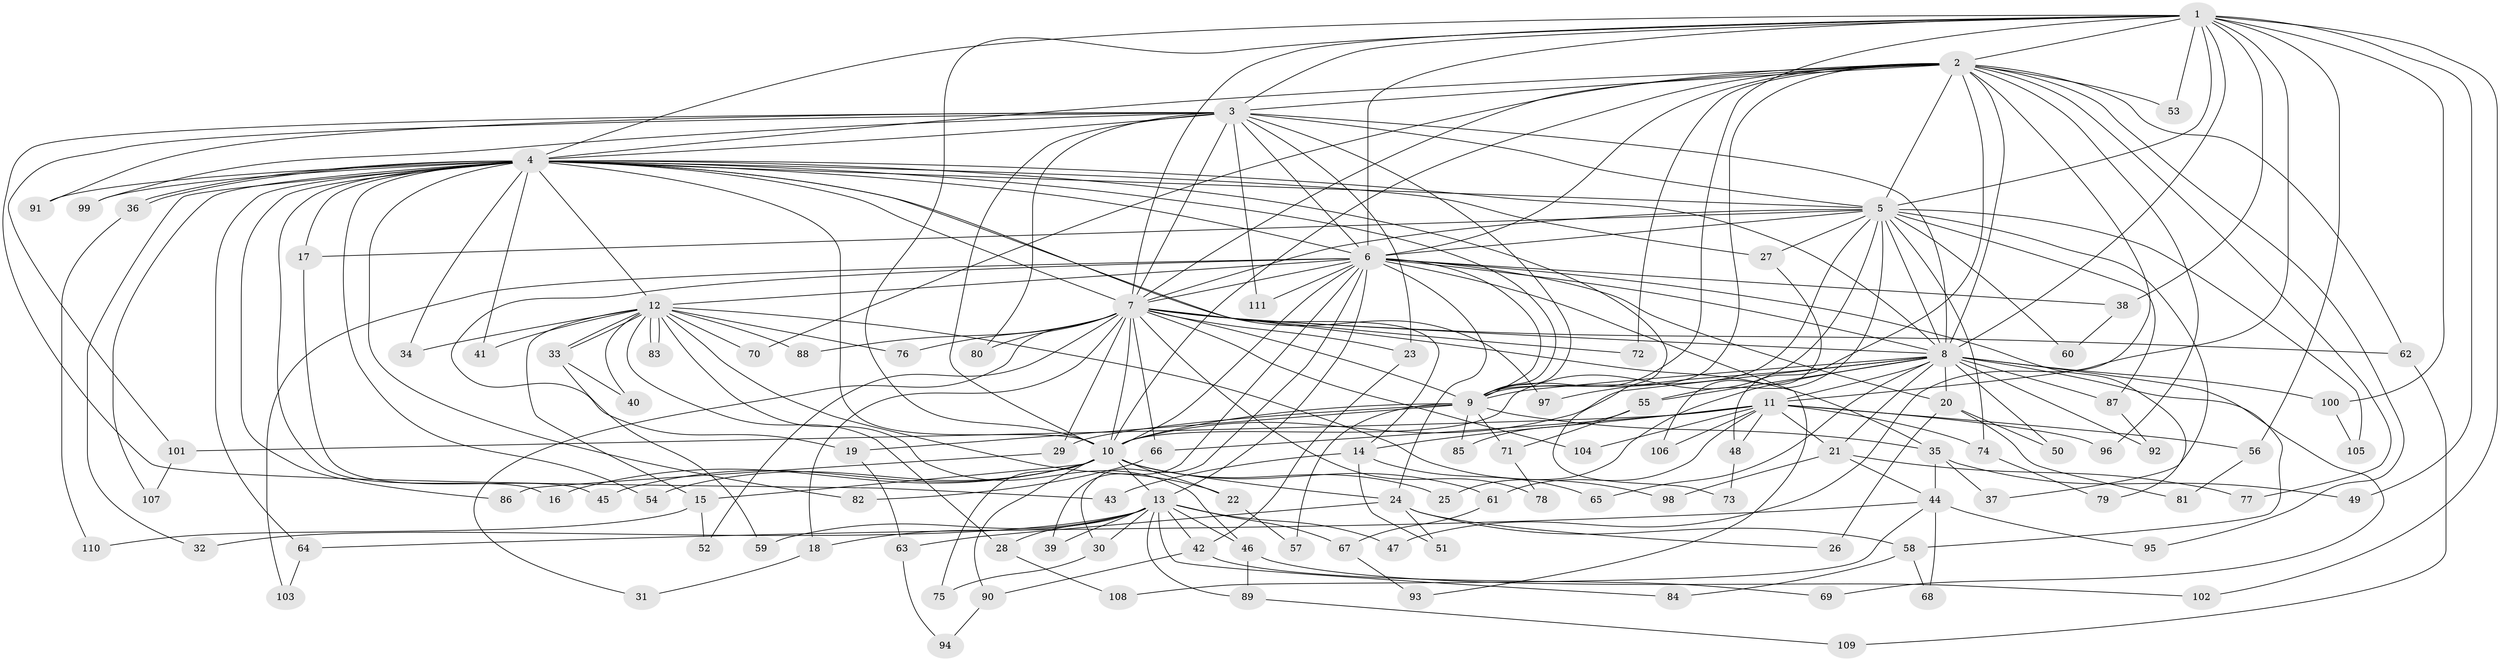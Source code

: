 // coarse degree distribution, {14: 0.033707865168539325, 18: 0.011235955056179775, 26: 0.011235955056179775, 17: 0.011235955056179775, 27: 0.011235955056179775, 21: 0.011235955056179775, 19: 0.011235955056179775, 16: 0.02247191011235955, 15: 0.011235955056179775, 5: 0.0449438202247191, 4: 0.0449438202247191, 2: 0.550561797752809, 3: 0.21348314606741572, 6: 0.011235955056179775}
// Generated by graph-tools (version 1.1) at 2025/51/02/27/25 19:51:47]
// undirected, 111 vertices, 247 edges
graph export_dot {
graph [start="1"]
  node [color=gray90,style=filled];
  1;
  2;
  3;
  4;
  5;
  6;
  7;
  8;
  9;
  10;
  11;
  12;
  13;
  14;
  15;
  16;
  17;
  18;
  19;
  20;
  21;
  22;
  23;
  24;
  25;
  26;
  27;
  28;
  29;
  30;
  31;
  32;
  33;
  34;
  35;
  36;
  37;
  38;
  39;
  40;
  41;
  42;
  43;
  44;
  45;
  46;
  47;
  48;
  49;
  50;
  51;
  52;
  53;
  54;
  55;
  56;
  57;
  58;
  59;
  60;
  61;
  62;
  63;
  64;
  65;
  66;
  67;
  68;
  69;
  70;
  71;
  72;
  73;
  74;
  75;
  76;
  77;
  78;
  79;
  80;
  81;
  82;
  83;
  84;
  85;
  86;
  87;
  88;
  89;
  90;
  91;
  92;
  93;
  94;
  95;
  96;
  97;
  98;
  99;
  100;
  101;
  102;
  103;
  104;
  105;
  106;
  107;
  108;
  109;
  110;
  111;
  1 -- 2;
  1 -- 3;
  1 -- 4;
  1 -- 5;
  1 -- 6;
  1 -- 7;
  1 -- 8;
  1 -- 9;
  1 -- 10;
  1 -- 11;
  1 -- 38;
  1 -- 49;
  1 -- 53;
  1 -- 56;
  1 -- 100;
  1 -- 102;
  2 -- 3;
  2 -- 4;
  2 -- 5;
  2 -- 6;
  2 -- 7;
  2 -- 8;
  2 -- 9;
  2 -- 10;
  2 -- 47;
  2 -- 48;
  2 -- 53;
  2 -- 62;
  2 -- 70;
  2 -- 72;
  2 -- 77;
  2 -- 95;
  2 -- 96;
  3 -- 4;
  3 -- 5;
  3 -- 6;
  3 -- 7;
  3 -- 8;
  3 -- 9;
  3 -- 10;
  3 -- 23;
  3 -- 43;
  3 -- 80;
  3 -- 91;
  3 -- 99;
  3 -- 101;
  3 -- 111;
  4 -- 5;
  4 -- 6;
  4 -- 7;
  4 -- 8;
  4 -- 9;
  4 -- 10;
  4 -- 12;
  4 -- 14;
  4 -- 16;
  4 -- 17;
  4 -- 27;
  4 -- 32;
  4 -- 34;
  4 -- 36;
  4 -- 36;
  4 -- 41;
  4 -- 54;
  4 -- 64;
  4 -- 73;
  4 -- 82;
  4 -- 86;
  4 -- 91;
  4 -- 97;
  4 -- 99;
  4 -- 107;
  5 -- 6;
  5 -- 7;
  5 -- 8;
  5 -- 9;
  5 -- 10;
  5 -- 17;
  5 -- 27;
  5 -- 37;
  5 -- 55;
  5 -- 60;
  5 -- 74;
  5 -- 87;
  5 -- 105;
  6 -- 7;
  6 -- 8;
  6 -- 9;
  6 -- 10;
  6 -- 12;
  6 -- 13;
  6 -- 19;
  6 -- 20;
  6 -- 24;
  6 -- 30;
  6 -- 38;
  6 -- 39;
  6 -- 79;
  6 -- 93;
  6 -- 103;
  6 -- 111;
  7 -- 8;
  7 -- 9;
  7 -- 10;
  7 -- 18;
  7 -- 23;
  7 -- 29;
  7 -- 31;
  7 -- 35;
  7 -- 52;
  7 -- 62;
  7 -- 66;
  7 -- 72;
  7 -- 76;
  7 -- 78;
  7 -- 80;
  7 -- 88;
  7 -- 104;
  8 -- 9;
  8 -- 10;
  8 -- 11;
  8 -- 20;
  8 -- 21;
  8 -- 25;
  8 -- 50;
  8 -- 55;
  8 -- 58;
  8 -- 65;
  8 -- 69;
  8 -- 87;
  8 -- 92;
  8 -- 97;
  8 -- 100;
  9 -- 10;
  9 -- 19;
  9 -- 29;
  9 -- 35;
  9 -- 57;
  9 -- 71;
  9 -- 85;
  10 -- 13;
  10 -- 15;
  10 -- 16;
  10 -- 22;
  10 -- 24;
  10 -- 25;
  10 -- 45;
  10 -- 54;
  10 -- 61;
  10 -- 75;
  10 -- 90;
  11 -- 14;
  11 -- 21;
  11 -- 48;
  11 -- 56;
  11 -- 61;
  11 -- 66;
  11 -- 74;
  11 -- 96;
  11 -- 101;
  11 -- 104;
  11 -- 106;
  12 -- 15;
  12 -- 22;
  12 -- 28;
  12 -- 33;
  12 -- 33;
  12 -- 34;
  12 -- 40;
  12 -- 41;
  12 -- 46;
  12 -- 70;
  12 -- 76;
  12 -- 83;
  12 -- 83;
  12 -- 88;
  12 -- 98;
  13 -- 18;
  13 -- 28;
  13 -- 30;
  13 -- 32;
  13 -- 39;
  13 -- 42;
  13 -- 46;
  13 -- 47;
  13 -- 59;
  13 -- 67;
  13 -- 84;
  13 -- 89;
  14 -- 43;
  14 -- 51;
  14 -- 65;
  15 -- 52;
  15 -- 110;
  17 -- 45;
  18 -- 31;
  19 -- 63;
  20 -- 26;
  20 -- 50;
  20 -- 81;
  21 -- 44;
  21 -- 77;
  21 -- 98;
  22 -- 57;
  23 -- 42;
  24 -- 26;
  24 -- 51;
  24 -- 58;
  24 -- 63;
  27 -- 106;
  28 -- 108;
  29 -- 86;
  30 -- 75;
  33 -- 40;
  33 -- 59;
  35 -- 37;
  35 -- 44;
  35 -- 49;
  36 -- 110;
  38 -- 60;
  42 -- 69;
  42 -- 90;
  44 -- 64;
  44 -- 68;
  44 -- 95;
  44 -- 108;
  46 -- 89;
  46 -- 102;
  48 -- 73;
  55 -- 71;
  55 -- 85;
  56 -- 81;
  58 -- 68;
  58 -- 84;
  61 -- 67;
  62 -- 109;
  63 -- 94;
  64 -- 103;
  66 -- 82;
  67 -- 93;
  71 -- 78;
  74 -- 79;
  87 -- 92;
  89 -- 109;
  90 -- 94;
  100 -- 105;
  101 -- 107;
}
